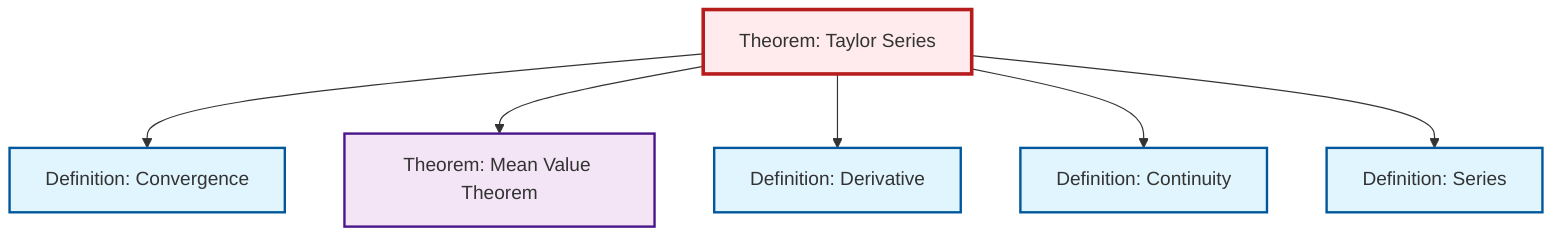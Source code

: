 graph TD
    classDef definition fill:#e1f5fe,stroke:#01579b,stroke-width:2px
    classDef theorem fill:#f3e5f5,stroke:#4a148c,stroke-width:2px
    classDef axiom fill:#fff3e0,stroke:#e65100,stroke-width:2px
    classDef example fill:#e8f5e9,stroke:#1b5e20,stroke-width:2px
    classDef current fill:#ffebee,stroke:#b71c1c,stroke-width:3px
    def-convergence["Definition: Convergence"]:::definition
    thm-mean-value["Theorem: Mean Value Theorem"]:::theorem
    thm-taylor-series["Theorem: Taylor Series"]:::theorem
    def-derivative["Definition: Derivative"]:::definition
    def-continuity["Definition: Continuity"]:::definition
    def-series["Definition: Series"]:::definition
    thm-taylor-series --> def-convergence
    thm-taylor-series --> thm-mean-value
    thm-taylor-series --> def-derivative
    thm-taylor-series --> def-continuity
    thm-taylor-series --> def-series
    class thm-taylor-series current